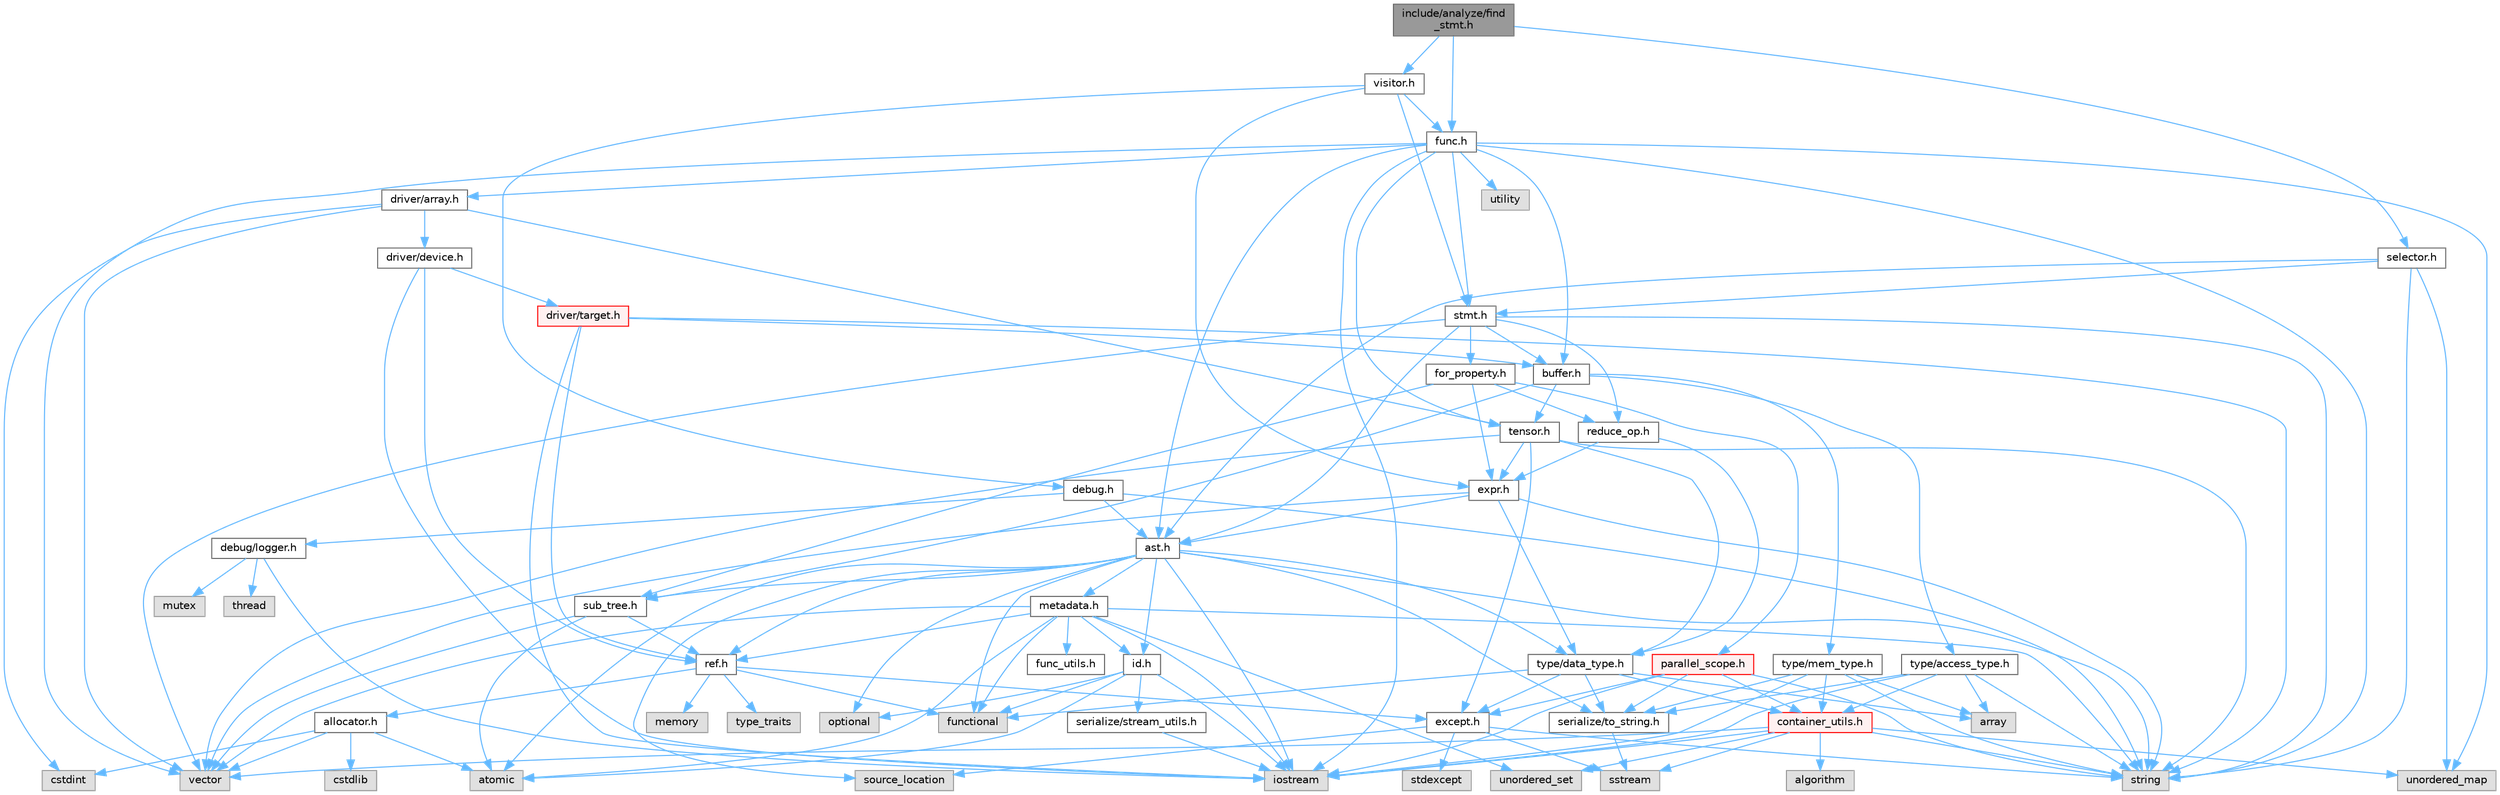 digraph "include/analyze/find_stmt.h"
{
 // LATEX_PDF_SIZE
  bgcolor="transparent";
  edge [fontname=Helvetica,fontsize=10,labelfontname=Helvetica,labelfontsize=10];
  node [fontname=Helvetica,fontsize=10,shape=box,height=0.2,width=0.4];
  Node1 [label="include/analyze/find\l_stmt.h",height=0.2,width=0.4,color="gray40", fillcolor="grey60", style="filled", fontcolor="black",tooltip=" "];
  Node1 -> Node2 [color="steelblue1",style="solid"];
  Node2 [label="func.h",height=0.2,width=0.4,color="grey40", fillcolor="white", style="filled",URL="$func_8h.html",tooltip=" "];
  Node2 -> Node3 [color="steelblue1",style="solid"];
  Node3 [label="iostream",height=0.2,width=0.4,color="grey60", fillcolor="#E0E0E0", style="filled",tooltip=" "];
  Node2 -> Node4 [color="steelblue1",style="solid"];
  Node4 [label="string",height=0.2,width=0.4,color="grey60", fillcolor="#E0E0E0", style="filled",tooltip=" "];
  Node2 -> Node5 [color="steelblue1",style="solid"];
  Node5 [label="unordered_map",height=0.2,width=0.4,color="grey60", fillcolor="#E0E0E0", style="filled",tooltip=" "];
  Node2 -> Node6 [color="steelblue1",style="solid"];
  Node6 [label="utility",height=0.2,width=0.4,color="grey60", fillcolor="#E0E0E0", style="filled",tooltip=" "];
  Node2 -> Node7 [color="steelblue1",style="solid"];
  Node7 [label="vector",height=0.2,width=0.4,color="grey60", fillcolor="#E0E0E0", style="filled",tooltip=" "];
  Node2 -> Node8 [color="steelblue1",style="solid"];
  Node8 [label="ast.h",height=0.2,width=0.4,color="grey40", fillcolor="white", style="filled",URL="$ast_8h.html",tooltip=" "];
  Node8 -> Node9 [color="steelblue1",style="solid"];
  Node9 [label="atomic",height=0.2,width=0.4,color="grey60", fillcolor="#E0E0E0", style="filled",tooltip=" "];
  Node8 -> Node10 [color="steelblue1",style="solid"];
  Node10 [label="functional",height=0.2,width=0.4,color="grey60", fillcolor="#E0E0E0", style="filled",tooltip=" "];
  Node8 -> Node3 [color="steelblue1",style="solid"];
  Node8 -> Node11 [color="steelblue1",style="solid"];
  Node11 [label="optional",height=0.2,width=0.4,color="grey60", fillcolor="#E0E0E0", style="filled",tooltip=" "];
  Node8 -> Node12 [color="steelblue1",style="solid"];
  Node12 [label="source_location",height=0.2,width=0.4,color="grey60", fillcolor="#E0E0E0", style="filled",tooltip=" "];
  Node8 -> Node4 [color="steelblue1",style="solid"];
  Node8 -> Node13 [color="steelblue1",style="solid"];
  Node13 [label="id.h",height=0.2,width=0.4,color="grey40", fillcolor="white", style="filled",URL="$id_8h.html",tooltip=" "];
  Node13 -> Node9 [color="steelblue1",style="solid"];
  Node13 -> Node10 [color="steelblue1",style="solid"];
  Node13 -> Node3 [color="steelblue1",style="solid"];
  Node13 -> Node11 [color="steelblue1",style="solid"];
  Node13 -> Node14 [color="steelblue1",style="solid"];
  Node14 [label="serialize/stream_utils.h",height=0.2,width=0.4,color="grey40", fillcolor="white", style="filled",URL="$stream__utils_8h.html",tooltip=" "];
  Node14 -> Node3 [color="steelblue1",style="solid"];
  Node8 -> Node15 [color="steelblue1",style="solid"];
  Node15 [label="metadata.h",height=0.2,width=0.4,color="grey40", fillcolor="white", style="filled",URL="$metadata_8h.html",tooltip=" "];
  Node15 -> Node9 [color="steelblue1",style="solid"];
  Node15 -> Node10 [color="steelblue1",style="solid"];
  Node15 -> Node3 [color="steelblue1",style="solid"];
  Node15 -> Node4 [color="steelblue1",style="solid"];
  Node15 -> Node16 [color="steelblue1",style="solid"];
  Node16 [label="unordered_set",height=0.2,width=0.4,color="grey60", fillcolor="#E0E0E0", style="filled",tooltip=" "];
  Node15 -> Node7 [color="steelblue1",style="solid"];
  Node15 -> Node17 [color="steelblue1",style="solid"];
  Node17 [label="func_utils.h",height=0.2,width=0.4,color="grey40", fillcolor="white", style="filled",URL="$func__utils_8h.html",tooltip=" "];
  Node15 -> Node13 [color="steelblue1",style="solid"];
  Node15 -> Node18 [color="steelblue1",style="solid"];
  Node18 [label="ref.h",height=0.2,width=0.4,color="grey40", fillcolor="white", style="filled",URL="$ref_8h.html",tooltip=" "];
  Node18 -> Node10 [color="steelblue1",style="solid"];
  Node18 -> Node19 [color="steelblue1",style="solid"];
  Node19 [label="memory",height=0.2,width=0.4,color="grey60", fillcolor="#E0E0E0", style="filled",tooltip=" "];
  Node18 -> Node20 [color="steelblue1",style="solid"];
  Node20 [label="type_traits",height=0.2,width=0.4,color="grey60", fillcolor="#E0E0E0", style="filled",tooltip=" "];
  Node18 -> Node21 [color="steelblue1",style="solid"];
  Node21 [label="allocator.h",height=0.2,width=0.4,color="grey40", fillcolor="white", style="filled",URL="$allocator_8h.html",tooltip=" "];
  Node21 -> Node9 [color="steelblue1",style="solid"];
  Node21 -> Node22 [color="steelblue1",style="solid"];
  Node22 [label="cstdint",height=0.2,width=0.4,color="grey60", fillcolor="#E0E0E0", style="filled",tooltip=" "];
  Node21 -> Node23 [color="steelblue1",style="solid"];
  Node23 [label="cstdlib",height=0.2,width=0.4,color="grey60", fillcolor="#E0E0E0", style="filled",tooltip=" "];
  Node21 -> Node7 [color="steelblue1",style="solid"];
  Node18 -> Node24 [color="steelblue1",style="solid"];
  Node24 [label="except.h",height=0.2,width=0.4,color="grey40", fillcolor="white", style="filled",URL="$except_8h.html",tooltip=" "];
  Node24 -> Node12 [color="steelblue1",style="solid"];
  Node24 -> Node25 [color="steelblue1",style="solid"];
  Node25 [label="sstream",height=0.2,width=0.4,color="grey60", fillcolor="#E0E0E0", style="filled",tooltip=" "];
  Node24 -> Node26 [color="steelblue1",style="solid"];
  Node26 [label="stdexcept",height=0.2,width=0.4,color="grey60", fillcolor="#E0E0E0", style="filled",tooltip=" "];
  Node24 -> Node4 [color="steelblue1",style="solid"];
  Node8 -> Node18 [color="steelblue1",style="solid"];
  Node8 -> Node27 [color="steelblue1",style="solid"];
  Node27 [label="serialize/to_string.h",height=0.2,width=0.4,color="grey40", fillcolor="white", style="filled",URL="$to__string_8h.html",tooltip=" "];
  Node27 -> Node25 [color="steelblue1",style="solid"];
  Node8 -> Node28 [color="steelblue1",style="solid"];
  Node28 [label="sub_tree.h",height=0.2,width=0.4,color="grey40", fillcolor="white", style="filled",URL="$sub__tree_8h.html",tooltip=" "];
  Node28 -> Node9 [color="steelblue1",style="solid"];
  Node28 -> Node7 [color="steelblue1",style="solid"];
  Node28 -> Node18 [color="steelblue1",style="solid"];
  Node8 -> Node29 [color="steelblue1",style="solid"];
  Node29 [label="type/data_type.h",height=0.2,width=0.4,color="grey40", fillcolor="white", style="filled",URL="$data__type_8h.html",tooltip=" "];
  Node29 -> Node30 [color="steelblue1",style="solid"];
  Node30 [label="array",height=0.2,width=0.4,color="grey60", fillcolor="#E0E0E0", style="filled",tooltip=" "];
  Node29 -> Node10 [color="steelblue1",style="solid"];
  Node29 -> Node31 [color="steelblue1",style="solid"];
  Node31 [label="container_utils.h",height=0.2,width=0.4,color="red", fillcolor="#FFF0F0", style="filled",URL="$container__utils_8h.html",tooltip=" "];
  Node31 -> Node32 [color="steelblue1",style="solid"];
  Node32 [label="algorithm",height=0.2,width=0.4,color="grey60", fillcolor="#E0E0E0", style="filled",tooltip=" "];
  Node31 -> Node3 [color="steelblue1",style="solid"];
  Node31 -> Node25 [color="steelblue1",style="solid"];
  Node31 -> Node4 [color="steelblue1",style="solid"];
  Node31 -> Node5 [color="steelblue1",style="solid"];
  Node31 -> Node16 [color="steelblue1",style="solid"];
  Node31 -> Node7 [color="steelblue1",style="solid"];
  Node29 -> Node24 [color="steelblue1",style="solid"];
  Node29 -> Node27 [color="steelblue1",style="solid"];
  Node2 -> Node38 [color="steelblue1",style="solid"];
  Node38 [label="buffer.h",height=0.2,width=0.4,color="grey40", fillcolor="white", style="filled",URL="$buffer_8h.html",tooltip=" "];
  Node38 -> Node28 [color="steelblue1",style="solid"];
  Node38 -> Node39 [color="steelblue1",style="solid"];
  Node39 [label="tensor.h",height=0.2,width=0.4,color="grey40", fillcolor="white", style="filled",URL="$tensor_8h.html",tooltip=" "];
  Node39 -> Node4 [color="steelblue1",style="solid"];
  Node39 -> Node7 [color="steelblue1",style="solid"];
  Node39 -> Node24 [color="steelblue1",style="solid"];
  Node39 -> Node40 [color="steelblue1",style="solid"];
  Node40 [label="expr.h",height=0.2,width=0.4,color="grey40", fillcolor="white", style="filled",URL="$expr_8h.html",tooltip=" "];
  Node40 -> Node4 [color="steelblue1",style="solid"];
  Node40 -> Node7 [color="steelblue1",style="solid"];
  Node40 -> Node8 [color="steelblue1",style="solid"];
  Node40 -> Node29 [color="steelblue1",style="solid"];
  Node39 -> Node29 [color="steelblue1",style="solid"];
  Node38 -> Node41 [color="steelblue1",style="solid"];
  Node41 [label="type/access_type.h",height=0.2,width=0.4,color="grey40", fillcolor="white", style="filled",URL="$access__type_8h.html",tooltip=" "];
  Node41 -> Node30 [color="steelblue1",style="solid"];
  Node41 -> Node3 [color="steelblue1",style="solid"];
  Node41 -> Node4 [color="steelblue1",style="solid"];
  Node41 -> Node31 [color="steelblue1",style="solid"];
  Node41 -> Node27 [color="steelblue1",style="solid"];
  Node38 -> Node42 [color="steelblue1",style="solid"];
  Node42 [label="type/mem_type.h",height=0.2,width=0.4,color="grey40", fillcolor="white", style="filled",URL="$mem__type_8h.html",tooltip=" "];
  Node42 -> Node30 [color="steelblue1",style="solid"];
  Node42 -> Node3 [color="steelblue1",style="solid"];
  Node42 -> Node4 [color="steelblue1",style="solid"];
  Node42 -> Node31 [color="steelblue1",style="solid"];
  Node42 -> Node27 [color="steelblue1",style="solid"];
  Node2 -> Node43 [color="steelblue1",style="solid"];
  Node43 [label="driver/array.h",height=0.2,width=0.4,color="grey40", fillcolor="white", style="filled",URL="$array_8h.html",tooltip=" "];
  Node43 -> Node22 [color="steelblue1",style="solid"];
  Node43 -> Node7 [color="steelblue1",style="solid"];
  Node43 -> Node44 [color="steelblue1",style="solid"];
  Node44 [label="driver/device.h",height=0.2,width=0.4,color="grey40", fillcolor="white", style="filled",URL="$device_8h.html",tooltip=" "];
  Node44 -> Node3 [color="steelblue1",style="solid"];
  Node44 -> Node45 [color="steelblue1",style="solid"];
  Node45 [label="driver/target.h",height=0.2,width=0.4,color="red", fillcolor="#FFF0F0", style="filled",URL="$target_8h.html",tooltip=" "];
  Node45 -> Node3 [color="steelblue1",style="solid"];
  Node45 -> Node4 [color="steelblue1",style="solid"];
  Node45 -> Node38 [color="steelblue1",style="solid"];
  Node45 -> Node18 [color="steelblue1",style="solid"];
  Node44 -> Node18 [color="steelblue1",style="solid"];
  Node43 -> Node39 [color="steelblue1",style="solid"];
  Node2 -> Node47 [color="steelblue1",style="solid"];
  Node47 [label="stmt.h",height=0.2,width=0.4,color="grey40", fillcolor="white", style="filled",URL="$stmt_8h.html",tooltip=" "];
  Node47 -> Node4 [color="steelblue1",style="solid"];
  Node47 -> Node7 [color="steelblue1",style="solid"];
  Node47 -> Node8 [color="steelblue1",style="solid"];
  Node47 -> Node38 [color="steelblue1",style="solid"];
  Node47 -> Node48 [color="steelblue1",style="solid"];
  Node48 [label="for_property.h",height=0.2,width=0.4,color="grey40", fillcolor="white", style="filled",URL="$for__property_8h.html",tooltip=" "];
  Node48 -> Node40 [color="steelblue1",style="solid"];
  Node48 -> Node49 [color="steelblue1",style="solid"];
  Node49 [label="parallel_scope.h",height=0.2,width=0.4,color="red", fillcolor="#FFF0F0", style="filled",URL="$parallel__scope_8h.html",tooltip=" "];
  Node49 -> Node3 [color="steelblue1",style="solid"];
  Node49 -> Node4 [color="steelblue1",style="solid"];
  Node49 -> Node31 [color="steelblue1",style="solid"];
  Node49 -> Node24 [color="steelblue1",style="solid"];
  Node49 -> Node27 [color="steelblue1",style="solid"];
  Node48 -> Node52 [color="steelblue1",style="solid"];
  Node52 [label="reduce_op.h",height=0.2,width=0.4,color="grey40", fillcolor="white", style="filled",URL="$reduce__op_8h.html",tooltip=" "];
  Node52 -> Node40 [color="steelblue1",style="solid"];
  Node52 -> Node29 [color="steelblue1",style="solid"];
  Node48 -> Node28 [color="steelblue1",style="solid"];
  Node47 -> Node52 [color="steelblue1",style="solid"];
  Node2 -> Node39 [color="steelblue1",style="solid"];
  Node1 -> Node53 [color="steelblue1",style="solid"];
  Node53 [label="selector.h",height=0.2,width=0.4,color="grey40", fillcolor="white", style="filled",URL="$selector_8h.html",tooltip=" "];
  Node53 -> Node4 [color="steelblue1",style="solid"];
  Node53 -> Node5 [color="steelblue1",style="solid"];
  Node53 -> Node8 [color="steelblue1",style="solid"];
  Node53 -> Node47 [color="steelblue1",style="solid"];
  Node1 -> Node54 [color="steelblue1",style="solid"];
  Node54 [label="visitor.h",height=0.2,width=0.4,color="grey40", fillcolor="white", style="filled",URL="$visitor_8h.html",tooltip=" "];
  Node54 -> Node55 [color="steelblue1",style="solid"];
  Node55 [label="debug.h",height=0.2,width=0.4,color="grey40", fillcolor="white", style="filled",URL="$debug_8h.html",tooltip=" "];
  Node55 -> Node4 [color="steelblue1",style="solid"];
  Node55 -> Node8 [color="steelblue1",style="solid"];
  Node55 -> Node56 [color="steelblue1",style="solid"];
  Node56 [label="debug/logger.h",height=0.2,width=0.4,color="grey40", fillcolor="white", style="filled",URL="$logger_8h.html",tooltip=" "];
  Node56 -> Node3 [color="steelblue1",style="solid"];
  Node56 -> Node57 [color="steelblue1",style="solid"];
  Node57 [label="mutex",height=0.2,width=0.4,color="grey60", fillcolor="#E0E0E0", style="filled",tooltip=" "];
  Node56 -> Node58 [color="steelblue1",style="solid"];
  Node58 [label="thread",height=0.2,width=0.4,color="grey60", fillcolor="#E0E0E0", style="filled",tooltip=" "];
  Node54 -> Node40 [color="steelblue1",style="solid"];
  Node54 -> Node2 [color="steelblue1",style="solid"];
  Node54 -> Node47 [color="steelblue1",style="solid"];
}

